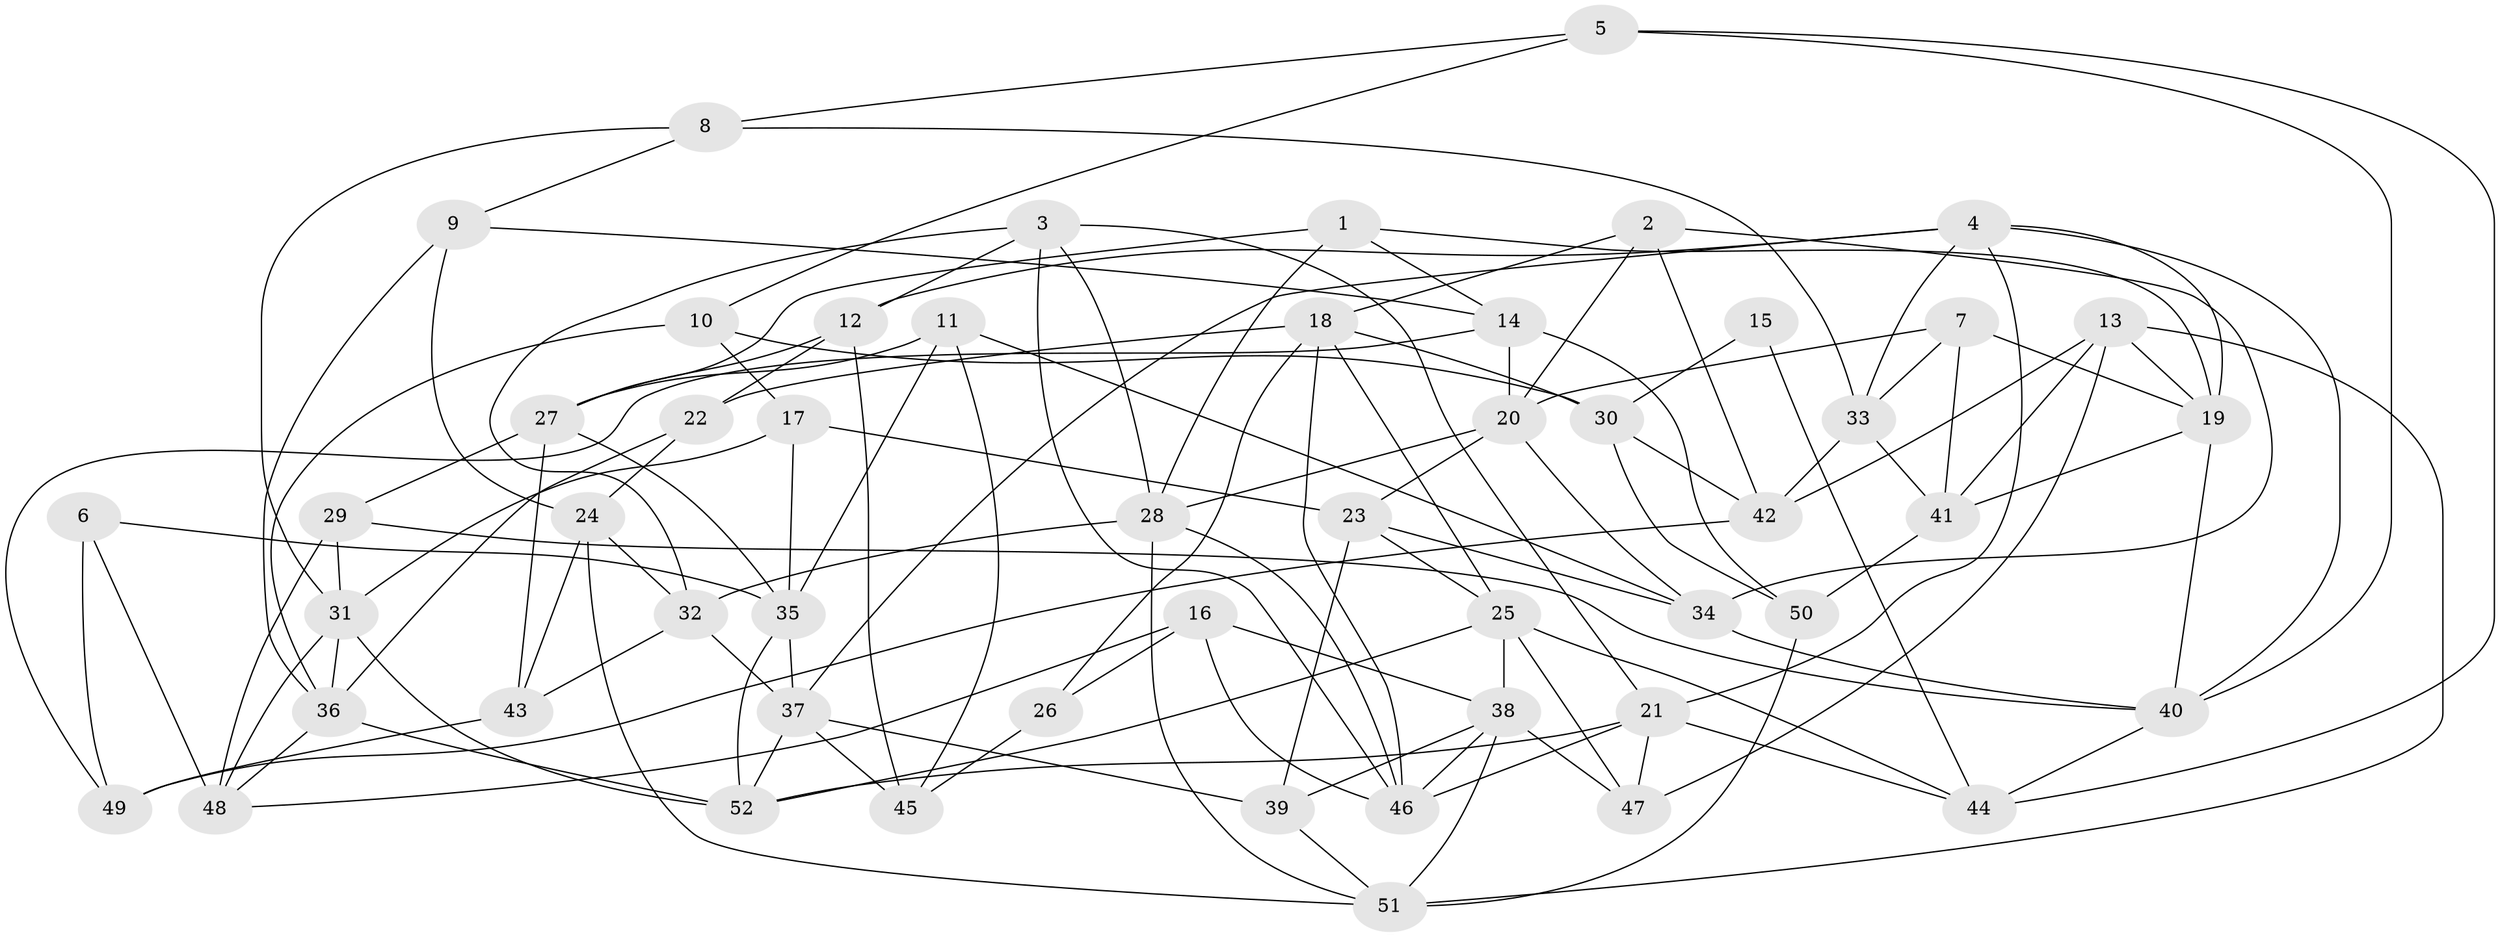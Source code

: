 // original degree distribution, {4: 1.0}
// Generated by graph-tools (version 1.1) at 2025/38/03/04/25 23:38:06]
// undirected, 52 vertices, 126 edges
graph export_dot {
  node [color=gray90,style=filled];
  1;
  2;
  3;
  4;
  5;
  6;
  7;
  8;
  9;
  10;
  11;
  12;
  13;
  14;
  15;
  16;
  17;
  18;
  19;
  20;
  21;
  22;
  23;
  24;
  25;
  26;
  27;
  28;
  29;
  30;
  31;
  32;
  33;
  34;
  35;
  36;
  37;
  38;
  39;
  40;
  41;
  42;
  43;
  44;
  45;
  46;
  47;
  48;
  49;
  50;
  51;
  52;
  1 -- 14 [weight=1.0];
  1 -- 19 [weight=1.0];
  1 -- 27 [weight=1.0];
  1 -- 28 [weight=1.0];
  2 -- 18 [weight=1.0];
  2 -- 20 [weight=1.0];
  2 -- 34 [weight=1.0];
  2 -- 42 [weight=1.0];
  3 -- 12 [weight=1.0];
  3 -- 21 [weight=1.0];
  3 -- 28 [weight=1.0];
  3 -- 32 [weight=2.0];
  3 -- 46 [weight=1.0];
  4 -- 12 [weight=1.0];
  4 -- 19 [weight=1.0];
  4 -- 21 [weight=1.0];
  4 -- 33 [weight=1.0];
  4 -- 37 [weight=1.0];
  4 -- 40 [weight=1.0];
  5 -- 8 [weight=1.0];
  5 -- 10 [weight=1.0];
  5 -- 40 [weight=1.0];
  5 -- 44 [weight=1.0];
  6 -- 35 [weight=1.0];
  6 -- 48 [weight=2.0];
  6 -- 49 [weight=1.0];
  7 -- 19 [weight=1.0];
  7 -- 20 [weight=1.0];
  7 -- 33 [weight=1.0];
  7 -- 41 [weight=1.0];
  8 -- 9 [weight=1.0];
  8 -- 31 [weight=1.0];
  8 -- 33 [weight=1.0];
  9 -- 14 [weight=2.0];
  9 -- 24 [weight=2.0];
  9 -- 36 [weight=1.0];
  10 -- 17 [weight=1.0];
  10 -- 30 [weight=1.0];
  10 -- 36 [weight=1.0];
  11 -- 27 [weight=1.0];
  11 -- 34 [weight=1.0];
  11 -- 35 [weight=1.0];
  11 -- 45 [weight=1.0];
  12 -- 22 [weight=1.0];
  12 -- 27 [weight=1.0];
  12 -- 45 [weight=2.0];
  13 -- 19 [weight=1.0];
  13 -- 41 [weight=1.0];
  13 -- 42 [weight=2.0];
  13 -- 47 [weight=1.0];
  13 -- 51 [weight=1.0];
  14 -- 20 [weight=1.0];
  14 -- 49 [weight=1.0];
  14 -- 50 [weight=1.0];
  15 -- 30 [weight=2.0];
  15 -- 44 [weight=2.0];
  16 -- 26 [weight=1.0];
  16 -- 38 [weight=1.0];
  16 -- 46 [weight=1.0];
  16 -- 48 [weight=1.0];
  17 -- 23 [weight=1.0];
  17 -- 31 [weight=1.0];
  17 -- 35 [weight=1.0];
  18 -- 22 [weight=1.0];
  18 -- 25 [weight=1.0];
  18 -- 26 [weight=1.0];
  18 -- 30 [weight=1.0];
  18 -- 46 [weight=1.0];
  19 -- 40 [weight=1.0];
  19 -- 41 [weight=1.0];
  20 -- 23 [weight=1.0];
  20 -- 28 [weight=1.0];
  20 -- 34 [weight=1.0];
  21 -- 44 [weight=1.0];
  21 -- 46 [weight=1.0];
  21 -- 47 [weight=1.0];
  21 -- 52 [weight=1.0];
  22 -- 24 [weight=1.0];
  22 -- 36 [weight=1.0];
  23 -- 25 [weight=1.0];
  23 -- 34 [weight=2.0];
  23 -- 39 [weight=1.0];
  24 -- 32 [weight=1.0];
  24 -- 43 [weight=1.0];
  24 -- 51 [weight=1.0];
  25 -- 38 [weight=1.0];
  25 -- 44 [weight=1.0];
  25 -- 47 [weight=1.0];
  25 -- 52 [weight=1.0];
  26 -- 45 [weight=2.0];
  27 -- 29 [weight=1.0];
  27 -- 35 [weight=1.0];
  27 -- 43 [weight=1.0];
  28 -- 32 [weight=1.0];
  28 -- 46 [weight=1.0];
  28 -- 51 [weight=1.0];
  29 -- 31 [weight=1.0];
  29 -- 40 [weight=1.0];
  29 -- 48 [weight=1.0];
  30 -- 42 [weight=1.0];
  30 -- 50 [weight=1.0];
  31 -- 36 [weight=1.0];
  31 -- 48 [weight=1.0];
  31 -- 52 [weight=1.0];
  32 -- 37 [weight=1.0];
  32 -- 43 [weight=1.0];
  33 -- 41 [weight=2.0];
  33 -- 42 [weight=1.0];
  34 -- 40 [weight=1.0];
  35 -- 37 [weight=1.0];
  35 -- 52 [weight=1.0];
  36 -- 48 [weight=1.0];
  36 -- 52 [weight=1.0];
  37 -- 39 [weight=1.0];
  37 -- 45 [weight=1.0];
  37 -- 52 [weight=1.0];
  38 -- 39 [weight=1.0];
  38 -- 46 [weight=1.0];
  38 -- 47 [weight=1.0];
  38 -- 51 [weight=1.0];
  39 -- 51 [weight=1.0];
  40 -- 44 [weight=1.0];
  41 -- 50 [weight=1.0];
  42 -- 49 [weight=1.0];
  43 -- 49 [weight=1.0];
  50 -- 51 [weight=1.0];
}
